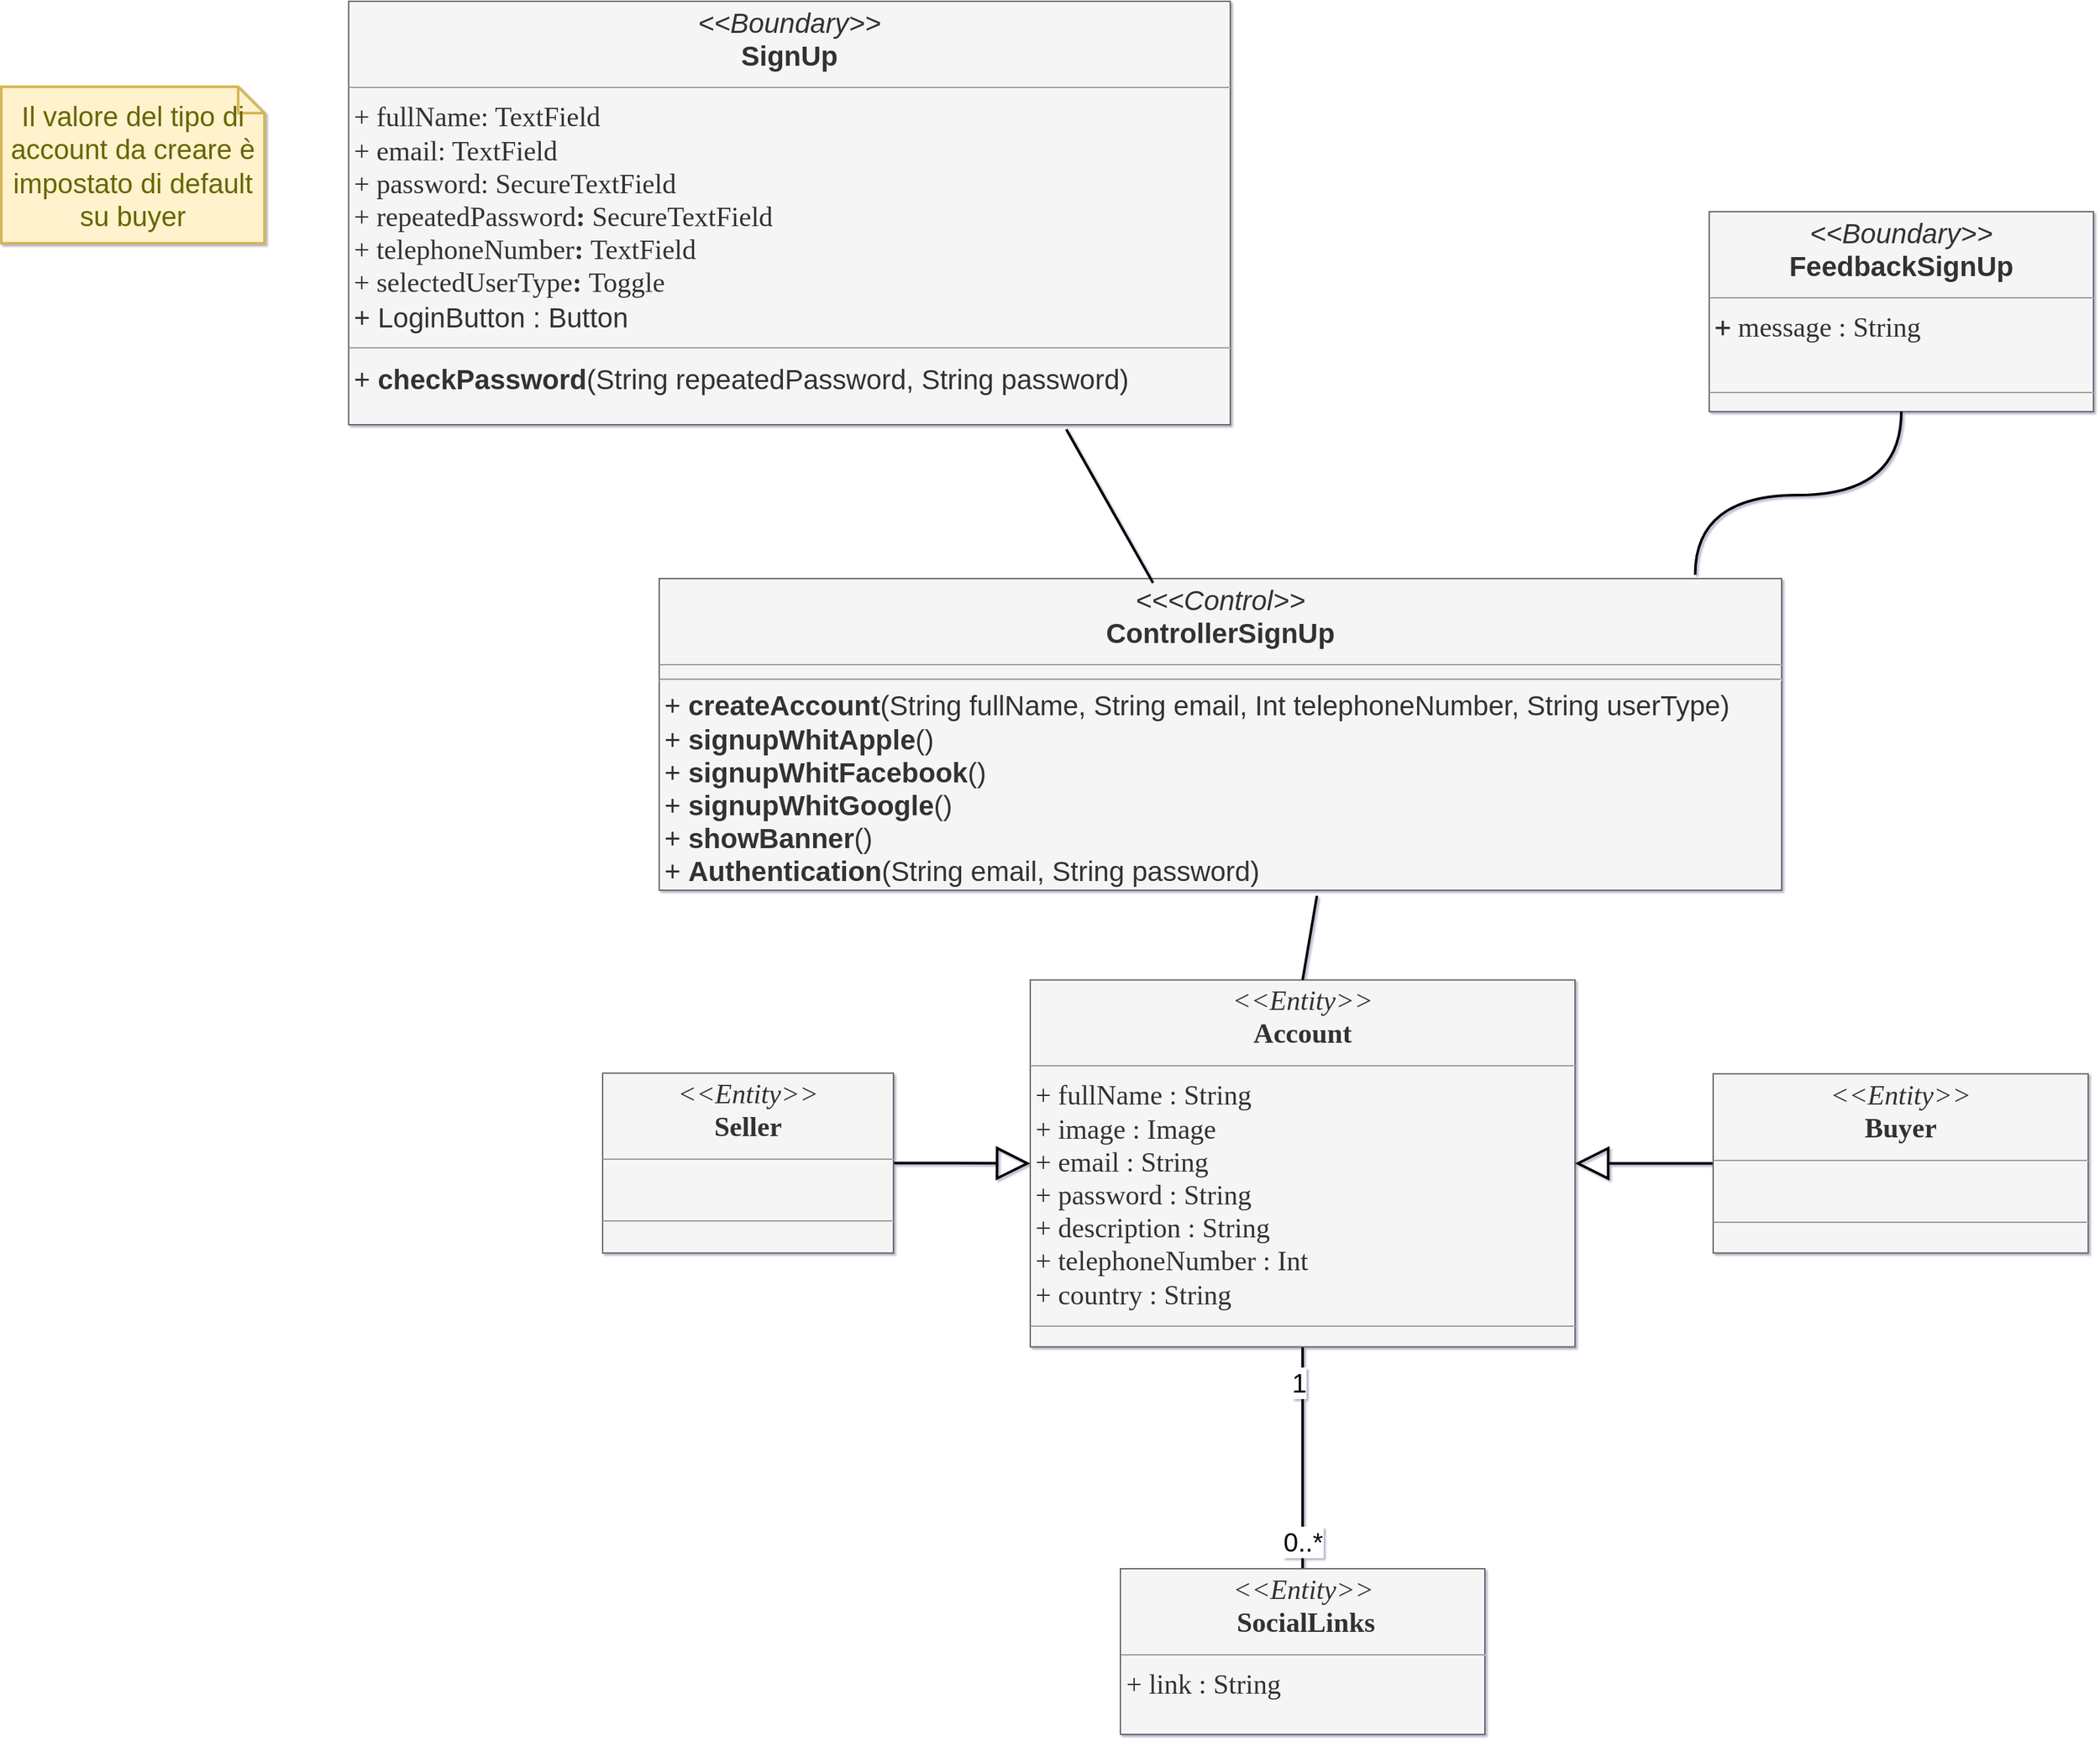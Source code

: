 <mxfile version="20.8.16" type="device"><diagram id="C5RBs43oDa-KdzZeNtuy" name="Page-1"><mxGraphModel dx="3274" dy="1614" grid="0" gridSize="10" guides="1" tooltips="1" connect="1" arrows="1" fold="1" page="0" pageScale="1" pageWidth="827" pageHeight="1169" background="none" math="0" shadow="1"><root><mxCell id="WIyWlLk6GJQsqaUBKTNV-0"/><mxCell id="WIyWlLk6GJQsqaUBKTNV-1" parent="WIyWlLk6GJQsqaUBKTNV-0"/><mxCell id="AHCutlTrCJS1X5n8arVz-0" value="&lt;p style=&quot;margin: 4px 0px 0px; text-align: center; font-size: 21px;&quot;&gt;&lt;font style=&quot;font-size: 21px;&quot;&gt;&lt;i style=&quot;&quot;&gt;&amp;lt;&amp;lt;&amp;lt;Control&amp;gt;&amp;gt;&lt;/i&gt;&lt;br&gt;&lt;b style=&quot;&quot;&gt;ControllerSignUp&lt;/b&gt;&lt;/font&gt;&lt;/p&gt;&lt;hr style=&quot;font-size: 21px;&quot; size=&quot;1&quot;&gt;&lt;p style=&quot;margin: 0px 0px 0px 4px; font-size: 21px;&quot;&gt;&lt;font style=&quot;font-size: 21px;&quot;&gt;&lt;/font&gt;&lt;/p&gt;&lt;hr&gt;&lt;p style=&quot;margin: 0px 0px 0px 4px; font-size: 21px;&quot;&gt;&lt;font style=&quot;font-size: 21px;&quot;&gt;+ &lt;b&gt;createAccount&lt;/b&gt;(String fullName, String email, Int telephoneNumber, String userType)&lt;/font&gt;&lt;/p&gt;&lt;p style=&quot;margin: 0px 0px 0px 4px; font-size: 21px;&quot;&gt;&lt;font style=&quot;font-size: 21px;&quot;&gt;+ &lt;b&gt;signupWhitApple&lt;/b&gt;()&lt;/font&gt;&lt;/p&gt;&lt;p style=&quot;margin: 0px 0px 0px 4px; font-size: 21px;&quot;&gt;&lt;font style=&quot;font-size: 21px;&quot;&gt;+&amp;nbsp;&lt;b style=&quot;border-color: var(--border-color);&quot;&gt;signupWhit&lt;/b&gt;&lt;b&gt;Facebook&lt;/b&gt;()&lt;/font&gt;&lt;/p&gt;&lt;p style=&quot;margin: 0px 0px 0px 4px; font-size: 21px;&quot;&gt;&lt;font style=&quot;font-size: 21px;&quot;&gt;+&amp;nbsp;&lt;b style=&quot;border-color: var(--border-color);&quot;&gt;signupWhit&lt;/b&gt;&lt;b&gt;Google&lt;/b&gt;()&lt;/font&gt;&lt;/p&gt;&lt;p style=&quot;margin: 0px 0px 0px 4px; font-size: 21px;&quot;&gt;&lt;font style=&quot;font-size: 21px;&quot;&gt;+ &lt;b&gt;showBanner&lt;/b&gt;()&lt;/font&gt;&lt;/p&gt;&lt;p style=&quot;margin: 0px 0px 0px 4px; font-size: 21px;&quot;&gt;&lt;font style=&quot;font-size: 21px;&quot;&gt;+ &lt;b&gt;Authentication&lt;/b&gt;(String email, String password)&lt;/font&gt;&lt;/p&gt;&lt;p style=&quot;margin: 0px 0px 0px 4px; font-size: 21px;&quot;&gt;&lt;br&gt;&lt;/p&gt;" style="verticalAlign=top;align=left;overflow=fill;fontSize=12;fontFamily=Helvetica;html=1;fillColor=#f5f5f5;fontColor=#333333;strokeColor=#666666;rounded=0;" parent="WIyWlLk6GJQsqaUBKTNV-1" vertex="1"><mxGeometry x="-569" y="122" width="853" height="237" as="geometry"/></mxCell><mxCell id="AHCutlTrCJS1X5n8arVz-2" value="&lt;p style=&quot;margin: 4px 0px 0px; text-align: center; font-size: 21px;&quot;&gt;&lt;font style=&quot;font-size: 21px;&quot;&gt;&lt;i style=&quot;&quot;&gt;&amp;lt;&amp;lt;Boundary&amp;gt;&amp;gt;&lt;/i&gt;&lt;br&gt;&lt;b style=&quot;&quot;&gt;SignUp&lt;/b&gt;&lt;/font&gt;&lt;/p&gt;&lt;hr style=&quot;font-size: 21px;&quot; size=&quot;1&quot;&gt;&lt;pre style=&quot;margin: 0px 0px 0px 4px; font-size: 21px;&quot;&gt;&lt;font face=&quot;SF PRO&quot; style=&quot;font-size: 21px;&quot;&gt;+ fullName: TextField&lt;/font&gt;&lt;/pre&gt;&lt;pre style=&quot;margin: 0px 0px 0px 4px; font-size: 21px;&quot;&gt;&lt;font style=&quot;font-size: 21px;&quot; face=&quot;SF PRO&quot;&gt;&lt;font style=&quot;font-size: 21px;&quot;&gt;+ email: TextField&lt;br&gt;&lt;/font&gt;&lt;font style=&quot;font-size: 21px;&quot;&gt;+ password: SecureTextField&lt;br&gt;&lt;/font&gt;&lt;font style=&quot;font-size: 21px;&quot;&gt;+ repeatedPassword&lt;b&gt;: &lt;/b&gt;SecureTextField&lt;br&gt;&lt;/font&gt;&lt;font style=&quot;font-size: 21px;&quot;&gt;+ telephoneNumber&lt;b style=&quot;&quot;&gt;: &lt;/b&gt;TextField&lt;/font&gt;&lt;/font&gt;&lt;/pre&gt;&lt;pre style=&quot;margin: 0px 0px 0px 4px; font-size: 21px;&quot;&gt;&lt;font style=&quot;font-size: 21px;&quot; face=&quot;SF PRO&quot;&gt;+ selectedUserType&lt;b&gt;: &lt;/b&gt;Toggle&lt;/font&gt;&lt;/pre&gt;&lt;p style=&quot;margin: 0px 0px 0px 4px; font-size: 21px;&quot;&gt;&lt;font style=&quot;font-size: 21px;&quot;&gt;+ LoginButton : Button&lt;/font&gt;&lt;/p&gt;&lt;hr style=&quot;font-size: 21px;&quot; size=&quot;1&quot;&gt;&lt;p style=&quot;margin: 0px 0px 0px 4px; font-size: 21px;&quot;&gt;&lt;span style=&quot;background-color: initial;&quot;&gt;+ &lt;/span&gt;&lt;b style=&quot;background-color: initial;&quot;&gt;checkPassword&lt;/b&gt;&lt;span style=&quot;background-color: initial;&quot;&gt;(String repeatedPassword, String password)&lt;/span&gt;&lt;br&gt;&lt;/p&gt;" style="verticalAlign=top;align=left;overflow=fill;fontSize=12;fontFamily=Helvetica;html=1;fillColor=#f5f5f5;fontColor=#333333;strokeColor=#666666;rounded=0;" parent="WIyWlLk6GJQsqaUBKTNV-1" vertex="1"><mxGeometry x="-805" y="-317" width="670" height="322" as="geometry"/></mxCell><mxCell id="AHCutlTrCJS1X5n8arVz-5" value="" style="endArrow=none;html=1;rounded=0;fontFamily=Garamond;fontSize=21;entryX=0.814;entryY=1.011;entryDx=0;entryDy=0;entryPerimeter=0;exitX=0.44;exitY=0.014;exitDx=0;exitDy=0;exitPerimeter=0;strokeWidth=2;" parent="WIyWlLk6GJQsqaUBKTNV-1" source="AHCutlTrCJS1X5n8arVz-0" target="AHCutlTrCJS1X5n8arVz-2" edge="1"><mxGeometry width="50" height="50" relative="1" as="geometry"><mxPoint x="-435" y="116" as="sourcePoint"/><mxPoint x="-181" y="13" as="targetPoint"/></mxGeometry></mxCell><mxCell id="aknlPBnjLzCXiI-9QJ4t-6" style="edgeStyle=orthogonalEdgeStyle;rounded=0;orthogonalLoop=1;jettySize=auto;html=1;strokeWidth=2;endSize=21;endArrow=block;endFill=0;exitX=1;exitY=0.5;exitDx=0;exitDy=0;" parent="WIyWlLk6GJQsqaUBKTNV-1" source="aknlPBnjLzCXiI-9QJ4t-4" target="aknlPBnjLzCXiI-9QJ4t-0" edge="1"><mxGeometry relative="1" as="geometry"><mxPoint x="-442" y="737" as="sourcePoint"/></mxGeometry></mxCell><mxCell id="Jueegu_0tiQP0XR0u8oa-1" style="rounded=0;orthogonalLoop=1;jettySize=auto;html=1;strokeWidth=2;endArrow=none;endFill=0;" parent="WIyWlLk6GJQsqaUBKTNV-1" source="aknlPBnjLzCXiI-9QJ4t-0" target="Jueegu_0tiQP0XR0u8oa-0" edge="1"><mxGeometry relative="1" as="geometry"/></mxCell><mxCell id="Jueegu_0tiQP0XR0u8oa-2" value="&lt;font style=&quot;font-size: 20px;&quot;&gt;1&lt;/font&gt;" style="edgeLabel;html=1;align=center;verticalAlign=middle;resizable=0;points=[];rounded=0;" parent="Jueegu_0tiQP0XR0u8oa-1" vertex="1" connectable="0"><mxGeometry x="-0.691" y="-3" relative="1" as="geometry"><mxPoint as="offset"/></mxGeometry></mxCell><mxCell id="Jueegu_0tiQP0XR0u8oa-3" value="0..*" style="edgeLabel;html=1;align=center;verticalAlign=middle;resizable=0;points=[];fontSize=20;rounded=0;" parent="Jueegu_0tiQP0XR0u8oa-1" vertex="1" connectable="0"><mxGeometry x="0.74" relative="1" as="geometry"><mxPoint as="offset"/></mxGeometry></mxCell><mxCell id="aknlPBnjLzCXiI-9QJ4t-0" value="&lt;p style=&quot;margin: 4px 0px 0px; text-align: center; font-size: 21px;&quot;&gt;&lt;font style=&quot;font-size: 21px;&quot;&gt;&lt;i style=&quot;&quot;&gt;&amp;lt;&amp;lt;Entity&amp;gt;&amp;gt;&lt;/i&gt;&lt;br&gt;&lt;b&gt;Account&lt;/b&gt;&lt;/font&gt;&lt;/p&gt;&lt;hr style=&quot;font-size: 21px;&quot; size=&quot;1&quot;&gt;&lt;p style=&quot;margin: 0px 0px 0px 4px; font-size: 21px;&quot;&gt;&lt;font style=&quot;font-size: 21px;&quot;&gt;+ fullName : String&lt;br&gt;&lt;/font&gt;&lt;/p&gt;&lt;p style=&quot;margin: 0px 0px 0px 4px; font-size: 21px;&quot;&gt;&lt;font style=&quot;font-size: 21px;&quot;&gt;+ image : Image&lt;/font&gt;&lt;/p&gt;&lt;p style=&quot;margin: 0px 0px 0px 4px; font-size: 21px;&quot;&gt;&lt;font style=&quot;font-size: 21px;&quot;&gt;+ email : String&lt;/font&gt;&lt;/p&gt;&lt;p style=&quot;margin: 0px 0px 0px 4px; font-size: 21px;&quot;&gt;&lt;font style=&quot;font-size: 21px;&quot;&gt;+ password : String&lt;/font&gt;&lt;/p&gt;&lt;p style=&quot;margin: 0px 0px 0px 4px; font-size: 21px;&quot;&gt;&lt;font style=&quot;font-size: 21px;&quot;&gt;+ description : String&lt;/font&gt;&lt;/p&gt;&lt;p style=&quot;margin: 0px 0px 0px 4px; font-size: 21px;&quot;&gt;&lt;font style=&quot;font-size: 21px;&quot;&gt;+ telephoneNumber : Int&lt;/font&gt;&lt;/p&gt;&lt;p style=&quot;margin: 0px 0px 0px 4px; font-size: 21px;&quot;&gt;&lt;font style=&quot;font-size: 21px;&quot;&gt;+ country : String&lt;/font&gt;&lt;/p&gt;&lt;hr style=&quot;font-size: 21px;&quot; size=&quot;1&quot;&gt;&lt;p style=&quot;margin: 0px 0px 0px 4px; font-size: 21px;&quot;&gt;&lt;br&gt;&lt;/p&gt;" style="verticalAlign=top;align=left;overflow=fill;fontSize=12;fontFamily=SF PRO;html=1;fillColor=#f5f5f5;fontColor=#333333;strokeColor=#666666;rounded=0;" parent="WIyWlLk6GJQsqaUBKTNV-1" vertex="1"><mxGeometry x="-287" y="427.25" width="414" height="279" as="geometry"/></mxCell><mxCell id="aknlPBnjLzCXiI-9QJ4t-3" value="" style="endArrow=none;html=1;rounded=0;strokeWidth=2;entryX=0.586;entryY=1.018;entryDx=0;entryDy=0;entryPerimeter=0;exitX=0.5;exitY=0;exitDx=0;exitDy=0;" parent="WIyWlLk6GJQsqaUBKTNV-1" source="aknlPBnjLzCXiI-9QJ4t-0" target="AHCutlTrCJS1X5n8arVz-0" edge="1"><mxGeometry width="50" height="50" relative="1" as="geometry"><mxPoint x="-89" y="458" as="sourcePoint"/><mxPoint x="56" y="120" as="targetPoint"/></mxGeometry></mxCell><mxCell id="aknlPBnjLzCXiI-9QJ4t-4" value="&lt;p style=&quot;margin: 4px 0px 0px; text-align: center; font-size: 21px;&quot;&gt;&lt;font style=&quot;font-size: 21px;&quot;&gt;&lt;i style=&quot;&quot;&gt;&amp;lt;&amp;lt;Entity&amp;gt;&amp;gt;&lt;/i&gt;&lt;br&gt;&lt;b&gt;Seller&lt;/b&gt;&lt;/font&gt;&lt;/p&gt;&lt;hr style=&quot;font-size: 21px;&quot; size=&quot;1&quot;&gt;&lt;p style=&quot;margin: 0px 0px 0px 4px; font-size: 21px;&quot;&gt;&lt;font style=&quot;font-size: 21px;&quot;&gt;&lt;br&gt;&lt;/font&gt;&lt;/p&gt;&lt;hr style=&quot;font-size: 21px;&quot; size=&quot;1&quot;&gt;&lt;p style=&quot;margin: 0px 0px 0px 4px; font-size: 21px;&quot;&gt;&lt;br&gt;&lt;/p&gt;" style="verticalAlign=top;align=left;overflow=fill;fontSize=12;fontFamily=SF PRO;html=1;fillColor=#f5f5f5;fontColor=#333333;strokeColor=#666666;rounded=0;" parent="WIyWlLk6GJQsqaUBKTNV-1" vertex="1"><mxGeometry x="-612" y="498.13" width="221" height="136.75" as="geometry"/></mxCell><mxCell id="_JjJXskieKnT3F4I4n_R-1" style="edgeStyle=orthogonalEdgeStyle;shape=connector;rounded=0;orthogonalLoop=1;jettySize=auto;html=1;entryX=1;entryY=0.5;entryDx=0;entryDy=0;labelBackgroundColor=default;strokeColor=default;strokeWidth=2;fontFamily=Helvetica;fontSize=11;fontColor=default;endArrow=block;endFill=0;endSize=21;" parent="WIyWlLk6GJQsqaUBKTNV-1" source="aknlPBnjLzCXiI-9QJ4t-5" target="aknlPBnjLzCXiI-9QJ4t-0" edge="1"><mxGeometry relative="1" as="geometry"/></mxCell><mxCell id="aknlPBnjLzCXiI-9QJ4t-5" value="&lt;p style=&quot;margin: 4px 0px 0px; text-align: center; font-size: 21px;&quot;&gt;&lt;font style=&quot;font-size: 21px;&quot;&gt;&lt;i style=&quot;&quot;&gt;&amp;lt;&amp;lt;Entity&amp;gt;&amp;gt;&lt;/i&gt;&lt;br&gt;&lt;b&gt;Buyer&lt;/b&gt;&lt;/font&gt;&lt;/p&gt;&lt;hr style=&quot;font-size: 21px;&quot; size=&quot;1&quot;&gt;&lt;p style=&quot;margin: 0px 0px 0px 4px; font-size: 21px;&quot;&gt;&lt;br&gt;&lt;/p&gt;&lt;hr style=&quot;font-size: 21px;&quot; size=&quot;1&quot;&gt;&lt;p style=&quot;margin: 0px 0px 0px 4px; font-size: 21px;&quot;&gt;&lt;br&gt;&lt;/p&gt;" style="verticalAlign=top;align=left;overflow=fill;fontSize=12;fontFamily=SF PRO;html=1;fillColor=#f5f5f5;fontColor=#333333;strokeColor=#666666;rounded=0;" parent="WIyWlLk6GJQsqaUBKTNV-1" vertex="1"><mxGeometry x="232" y="498.63" width="285" height="136.25" as="geometry"/></mxCell><mxCell id="_JjJXskieKnT3F4I4n_R-2" value="&lt;p style=&quot;margin: 4px 0px 0px; text-align: center; font-size: 21px;&quot;&gt;&lt;font style=&quot;font-size: 21px;&quot;&gt;&lt;i style=&quot;&quot;&gt;&amp;lt;&amp;lt;Boundary&amp;gt;&amp;gt;&lt;/i&gt;&lt;br&gt;&lt;b style=&quot;&quot;&gt;FeedbackSignUp&lt;/b&gt;&lt;/font&gt;&lt;/p&gt;&lt;hr style=&quot;font-size: 21px;&quot; size=&quot;1&quot;&gt;&lt;pre style=&quot;margin: 0px 0px 0px 4px; font-size: 21px;&quot;&gt;+&lt;font face=&quot;SF PRO&quot;&gt; message : String&lt;/font&gt;&lt;/pre&gt;&lt;p style=&quot;margin: 0px 0px 0px 4px; font-size: 21px;&quot;&gt;&lt;font style=&quot;font-size: 21px;&quot;&gt;&lt;br&gt;&lt;/font&gt;&lt;/p&gt;&lt;hr style=&quot;font-size: 21px;&quot; size=&quot;1&quot;&gt;&lt;p style=&quot;margin: 0px 0px 0px 4px; font-size: 21px;&quot;&gt;&lt;br&gt;&lt;/p&gt;" style="verticalAlign=top;align=left;overflow=fill;fontSize=12;fontFamily=Helvetica;html=1;fillColor=#f5f5f5;fontColor=#333333;strokeColor=#666666;rounded=0;" parent="WIyWlLk6GJQsqaUBKTNV-1" vertex="1"><mxGeometry x="229" y="-157" width="292" height="152" as="geometry"/></mxCell><mxCell id="_JjJXskieKnT3F4I4n_R-4" value="" style="endArrow=none;html=1;rounded=0;labelBackgroundColor=default;strokeColor=default;strokeWidth=2;fontFamily=SF PRO;fontSize=11;fontColor=default;endSize=21;shape=connector;entryX=0.5;entryY=1;entryDx=0;entryDy=0;exitX=0.923;exitY=-0.012;exitDx=0;exitDy=0;exitPerimeter=0;edgeStyle=orthogonalEdgeStyle;curved=1;" parent="WIyWlLk6GJQsqaUBKTNV-1" source="AHCutlTrCJS1X5n8arVz-0" target="_JjJXskieKnT3F4I4n_R-2" edge="1"><mxGeometry width="50" height="50" relative="1" as="geometry"><mxPoint x="189" y="14" as="sourcePoint"/><mxPoint x="239" y="-36" as="targetPoint"/></mxGeometry></mxCell><mxCell id="Jueegu_0tiQP0XR0u8oa-0" value="&lt;p style=&quot;margin: 4px 0px 0px; text-align: center; font-size: 21px;&quot;&gt;&lt;font style=&quot;font-size: 21px;&quot;&gt;&lt;i style=&quot;&quot;&gt;&amp;lt;&amp;lt;Entity&amp;gt;&amp;gt;&lt;/i&gt;&lt;/font&gt;&lt;/p&gt;&lt;p style=&quot;margin: 0px 0px 0px 4px; font-size: 21px;&quot;&gt;&lt;span style=&quot;white-space: pre;&quot;&gt;&#9;&lt;/span&gt;&lt;span style=&quot;white-space: pre;&quot;&gt;&#9;&lt;/span&gt;&lt;b&gt;SocialLinks&lt;/b&gt;&lt;br&gt;&lt;/p&gt;&lt;hr style=&quot;font-size: 21px;&quot; size=&quot;1&quot;&gt;&lt;p style=&quot;margin: 0px 0px 0px 4px; font-size: 21px;&quot;&gt;+ link : String&amp;nbsp;&lt;/p&gt;" style="verticalAlign=top;align=left;overflow=fill;fontSize=12;fontFamily=SF PRO;html=1;fillColor=#f5f5f5;fontColor=#333333;strokeColor=#666666;rounded=0;" parent="WIyWlLk6GJQsqaUBKTNV-1" vertex="1"><mxGeometry x="-218.5" y="875" width="277" height="126" as="geometry"/></mxCell><mxCell id="CCaZFSLBeaJIKwQtuY8C-0" value="&lt;span style=&quot;font-size: 21px;&quot;&gt;Il valore del tipo di account da creare è impostato di default su buyer&lt;/span&gt;" style="shape=note;strokeWidth=2;fontSize=14;size=20;whiteSpace=wrap;html=1;fillColor=#fff2cc;strokeColor=#d6b656;fontColor=#666600;" parent="WIyWlLk6GJQsqaUBKTNV-1" vertex="1"><mxGeometry x="-1069" y="-252" width="200" height="119" as="geometry"/></mxCell></root></mxGraphModel></diagram></mxfile>